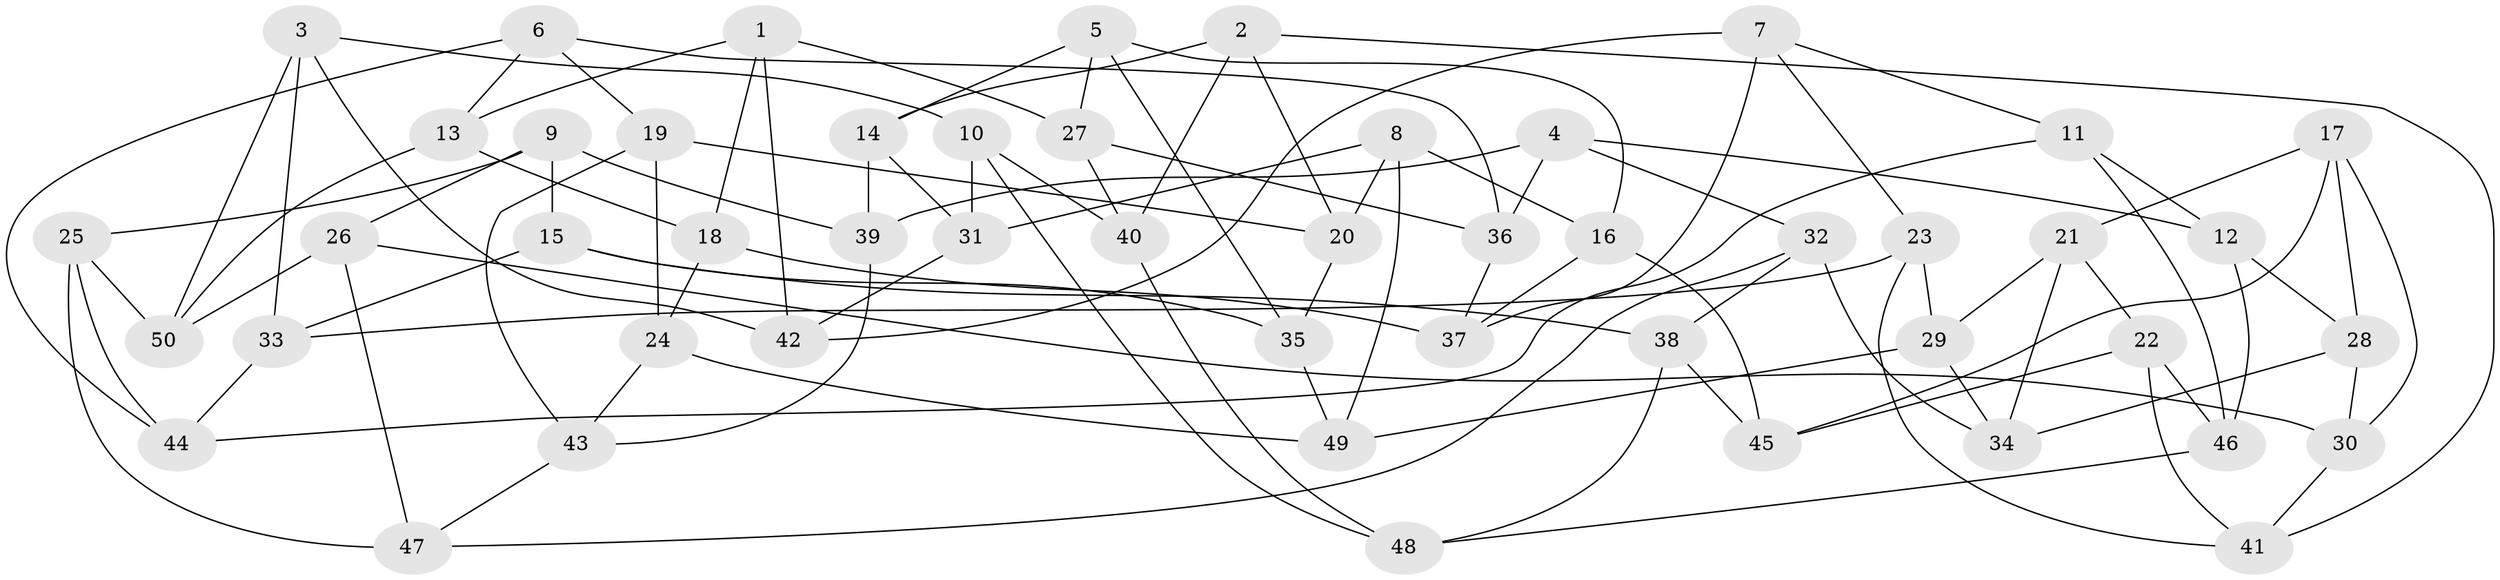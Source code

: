 // Generated by graph-tools (version 1.1) at 2025/50/03/09/25 03:50:45]
// undirected, 50 vertices, 100 edges
graph export_dot {
graph [start="1"]
  node [color=gray90,style=filled];
  1;
  2;
  3;
  4;
  5;
  6;
  7;
  8;
  9;
  10;
  11;
  12;
  13;
  14;
  15;
  16;
  17;
  18;
  19;
  20;
  21;
  22;
  23;
  24;
  25;
  26;
  27;
  28;
  29;
  30;
  31;
  32;
  33;
  34;
  35;
  36;
  37;
  38;
  39;
  40;
  41;
  42;
  43;
  44;
  45;
  46;
  47;
  48;
  49;
  50;
  1 -- 42;
  1 -- 18;
  1 -- 13;
  1 -- 27;
  2 -- 41;
  2 -- 14;
  2 -- 20;
  2 -- 40;
  3 -- 10;
  3 -- 50;
  3 -- 33;
  3 -- 42;
  4 -- 39;
  4 -- 36;
  4 -- 32;
  4 -- 12;
  5 -- 14;
  5 -- 35;
  5 -- 27;
  5 -- 16;
  6 -- 36;
  6 -- 19;
  6 -- 44;
  6 -- 13;
  7 -- 11;
  7 -- 42;
  7 -- 23;
  7 -- 37;
  8 -- 31;
  8 -- 16;
  8 -- 49;
  8 -- 20;
  9 -- 25;
  9 -- 26;
  9 -- 39;
  9 -- 15;
  10 -- 40;
  10 -- 31;
  10 -- 48;
  11 -- 12;
  11 -- 46;
  11 -- 44;
  12 -- 28;
  12 -- 46;
  13 -- 50;
  13 -- 18;
  14 -- 39;
  14 -- 31;
  15 -- 38;
  15 -- 35;
  15 -- 33;
  16 -- 45;
  16 -- 37;
  17 -- 28;
  17 -- 21;
  17 -- 45;
  17 -- 30;
  18 -- 24;
  18 -- 37;
  19 -- 20;
  19 -- 43;
  19 -- 24;
  20 -- 35;
  21 -- 34;
  21 -- 29;
  21 -- 22;
  22 -- 41;
  22 -- 46;
  22 -- 45;
  23 -- 33;
  23 -- 41;
  23 -- 29;
  24 -- 43;
  24 -- 49;
  25 -- 44;
  25 -- 50;
  25 -- 47;
  26 -- 50;
  26 -- 47;
  26 -- 30;
  27 -- 36;
  27 -- 40;
  28 -- 30;
  28 -- 34;
  29 -- 49;
  29 -- 34;
  30 -- 41;
  31 -- 42;
  32 -- 38;
  32 -- 47;
  32 -- 34;
  33 -- 44;
  35 -- 49;
  36 -- 37;
  38 -- 45;
  38 -- 48;
  39 -- 43;
  40 -- 48;
  43 -- 47;
  46 -- 48;
}
